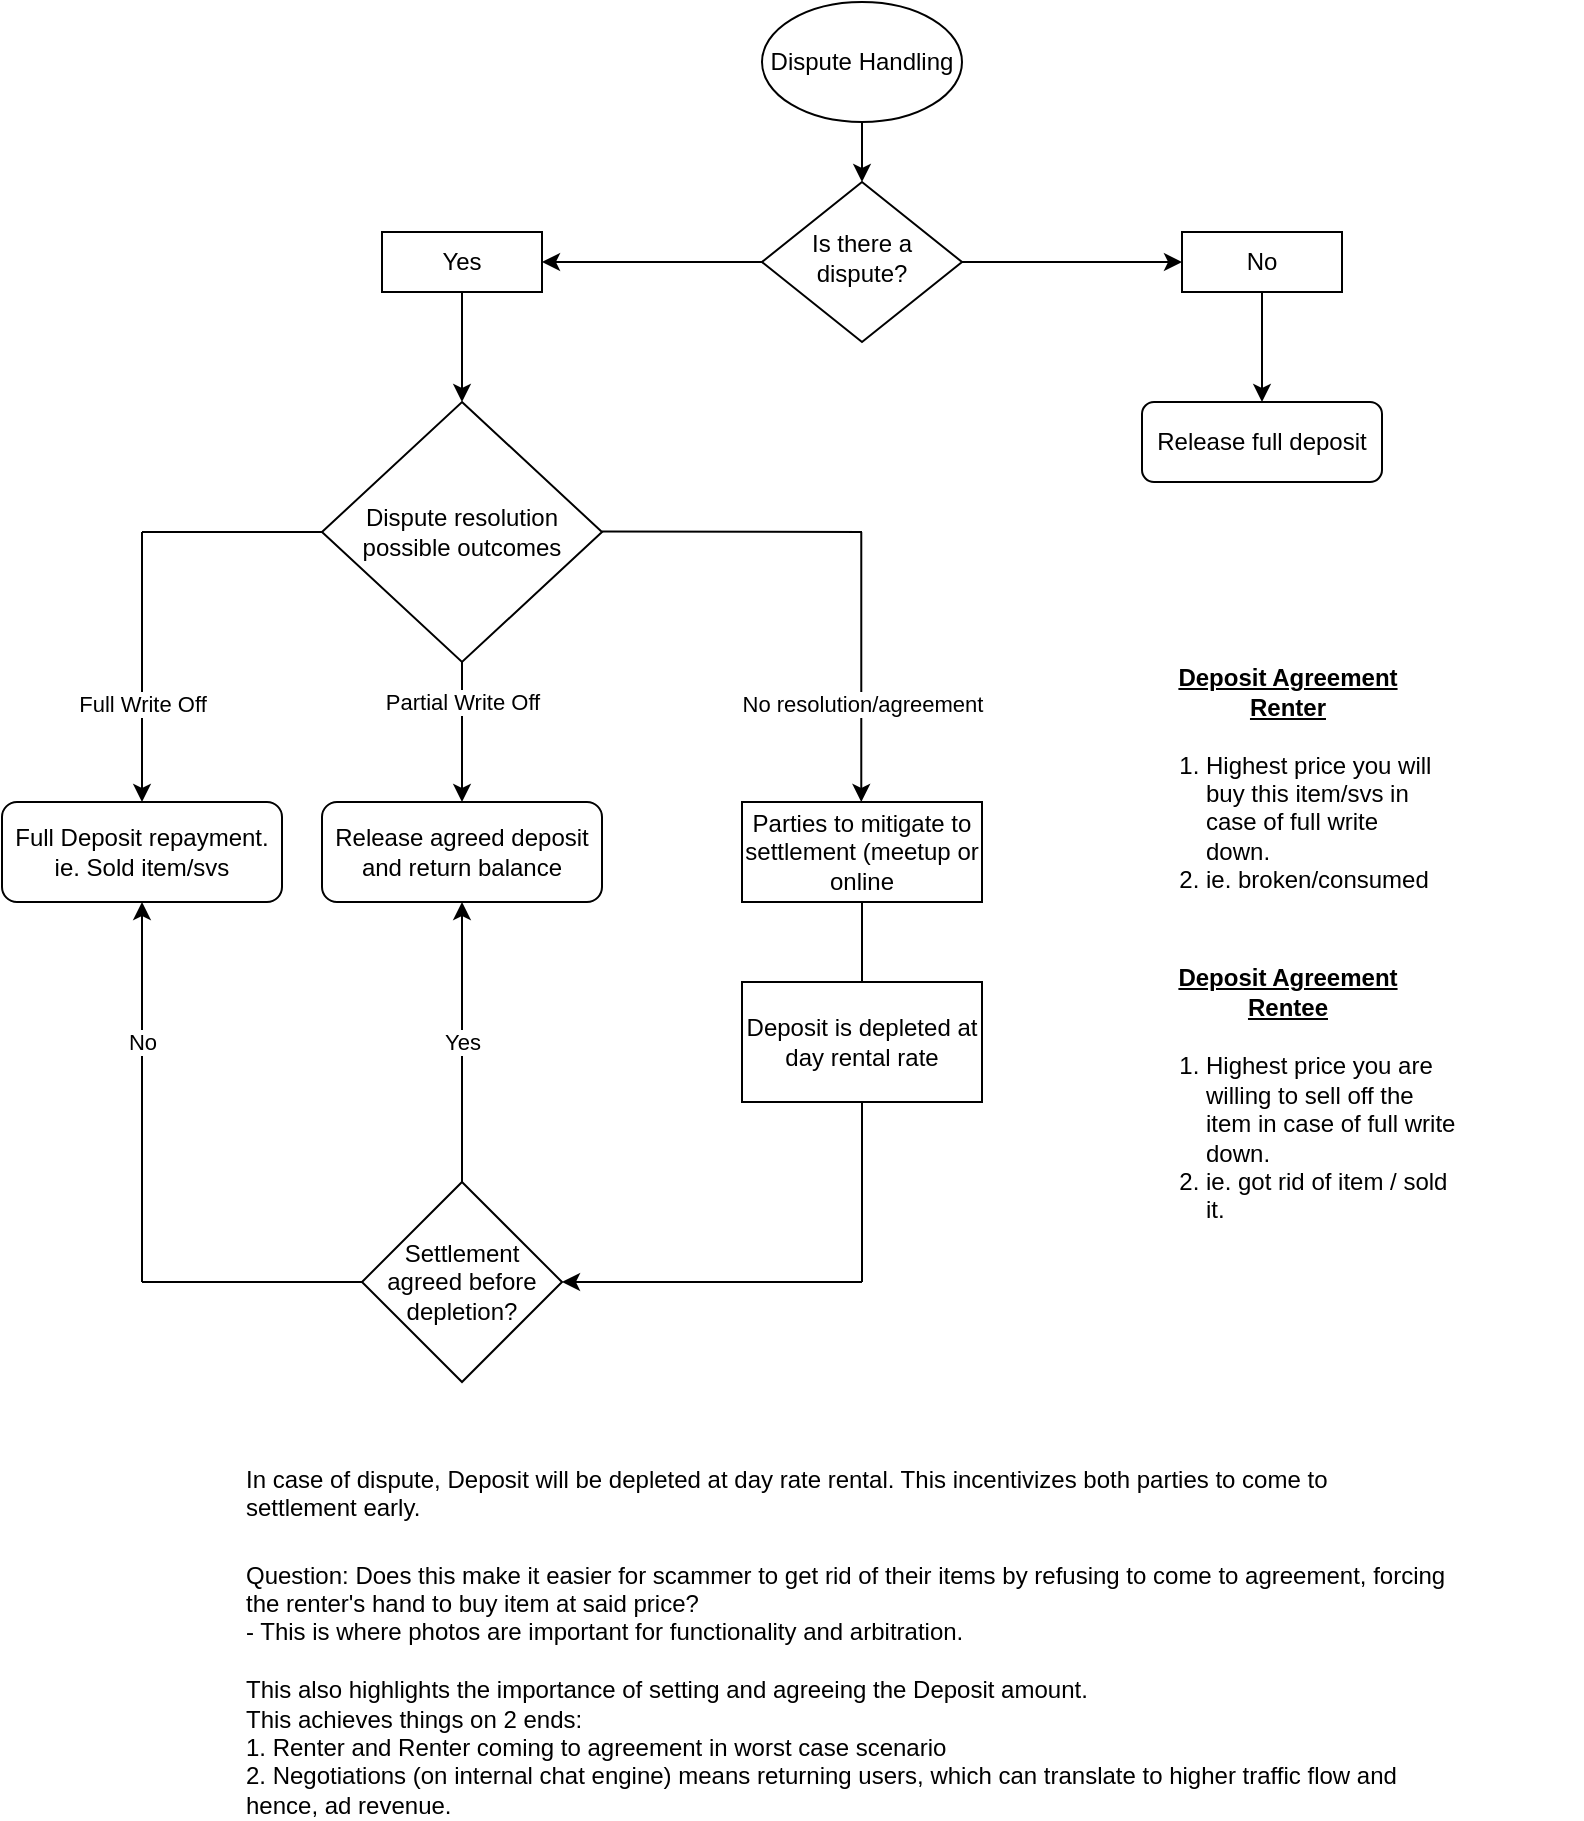 <mxfile version="22.1.21" type="github">
  <diagram id="C5RBs43oDa-KdzZeNtuy" name="Page-1">
    <mxGraphModel dx="1194" dy="606" grid="1" gridSize="10" guides="1" tooltips="1" connect="1" arrows="1" fold="1" page="1" pageScale="1" pageWidth="827" pageHeight="1169" math="0" shadow="0">
      <root>
        <mxCell id="WIyWlLk6GJQsqaUBKTNV-0" />
        <mxCell id="WIyWlLk6GJQsqaUBKTNV-1" parent="WIyWlLk6GJQsqaUBKTNV-0" />
        <mxCell id="WIyWlLk6GJQsqaUBKTNV-6" value="Is there a dispute?" style="rhombus;whiteSpace=wrap;html=1;shadow=0;fontFamily=Helvetica;fontSize=12;align=center;strokeWidth=1;spacing=6;spacingTop=-4;" parent="WIyWlLk6GJQsqaUBKTNV-1" vertex="1">
          <mxGeometry x="390" y="90" width="100" height="80" as="geometry" />
        </mxCell>
        <mxCell id="WIyWlLk6GJQsqaUBKTNV-7" value="Release full deposit" style="rounded=1;whiteSpace=wrap;html=1;fontSize=12;glass=0;strokeWidth=1;shadow=0;" parent="WIyWlLk6GJQsqaUBKTNV-1" vertex="1">
          <mxGeometry x="580" y="200" width="120" height="40" as="geometry" />
        </mxCell>
        <mxCell id="jbOAAi3hwFv8AgqYMutM-2" value="Yes" style="rounded=0;whiteSpace=wrap;html=1;" parent="WIyWlLk6GJQsqaUBKTNV-1" vertex="1">
          <mxGeometry x="200" y="115" width="80" height="30" as="geometry" />
        </mxCell>
        <mxCell id="jbOAAi3hwFv8AgqYMutM-4" value="No" style="rounded=0;whiteSpace=wrap;html=1;" parent="WIyWlLk6GJQsqaUBKTNV-1" vertex="1">
          <mxGeometry x="600" y="115" width="80" height="30" as="geometry" />
        </mxCell>
        <mxCell id="jbOAAi3hwFv8AgqYMutM-5" value="" style="endArrow=classic;html=1;rounded=0;" parent="WIyWlLk6GJQsqaUBKTNV-1" edge="1">
          <mxGeometry width="50" height="50" relative="1" as="geometry">
            <mxPoint x="440" y="50" as="sourcePoint" />
            <mxPoint x="440" y="90" as="targetPoint" />
          </mxGeometry>
        </mxCell>
        <mxCell id="jbOAAi3hwFv8AgqYMutM-6" value="" style="endArrow=classic;html=1;rounded=0;exitX=0;exitY=0.5;exitDx=0;exitDy=0;entryX=1;entryY=0.5;entryDx=0;entryDy=0;" parent="WIyWlLk6GJQsqaUBKTNV-1" source="WIyWlLk6GJQsqaUBKTNV-6" target="jbOAAi3hwFv8AgqYMutM-2" edge="1">
          <mxGeometry width="50" height="50" relative="1" as="geometry">
            <mxPoint x="390" y="340" as="sourcePoint" />
            <mxPoint x="440" y="290" as="targetPoint" />
          </mxGeometry>
        </mxCell>
        <mxCell id="jbOAAi3hwFv8AgqYMutM-7" value="" style="endArrow=classic;html=1;rounded=0;exitX=1;exitY=0.5;exitDx=0;exitDy=0;entryX=0;entryY=0.5;entryDx=0;entryDy=0;" parent="WIyWlLk6GJQsqaUBKTNV-1" source="WIyWlLk6GJQsqaUBKTNV-6" target="jbOAAi3hwFv8AgqYMutM-4" edge="1">
          <mxGeometry width="50" height="50" relative="1" as="geometry">
            <mxPoint x="390" y="340" as="sourcePoint" />
            <mxPoint x="440" y="290" as="targetPoint" />
          </mxGeometry>
        </mxCell>
        <mxCell id="jbOAAi3hwFv8AgqYMutM-8" value="" style="endArrow=classic;html=1;rounded=0;exitX=0.5;exitY=1;exitDx=0;exitDy=0;entryX=0.5;entryY=0;entryDx=0;entryDy=0;" parent="WIyWlLk6GJQsqaUBKTNV-1" source="jbOAAi3hwFv8AgqYMutM-4" target="WIyWlLk6GJQsqaUBKTNV-7" edge="1">
          <mxGeometry width="50" height="50" relative="1" as="geometry">
            <mxPoint x="390" y="340" as="sourcePoint" />
            <mxPoint x="440" y="290" as="targetPoint" />
          </mxGeometry>
        </mxCell>
        <mxCell id="jbOAAi3hwFv8AgqYMutM-9" value="Dispute resolution possible outcomes" style="rhombus;whiteSpace=wrap;html=1;" parent="WIyWlLk6GJQsqaUBKTNV-1" vertex="1">
          <mxGeometry x="170" y="200" width="140" height="130" as="geometry" />
        </mxCell>
        <mxCell id="jbOAAi3hwFv8AgqYMutM-10" value="" style="endArrow=classic;html=1;rounded=0;exitX=0.5;exitY=1;exitDx=0;exitDy=0;entryX=0.5;entryY=0;entryDx=0;entryDy=0;" parent="WIyWlLk6GJQsqaUBKTNV-1" source="jbOAAi3hwFv8AgqYMutM-2" target="jbOAAi3hwFv8AgqYMutM-9" edge="1">
          <mxGeometry width="50" height="50" relative="1" as="geometry">
            <mxPoint x="390" y="340" as="sourcePoint" />
            <mxPoint x="440" y="290" as="targetPoint" />
          </mxGeometry>
        </mxCell>
        <mxCell id="jbOAAi3hwFv8AgqYMutM-11" value="" style="endArrow=none;html=1;rounded=0;exitX=0;exitY=0.5;exitDx=0;exitDy=0;" parent="WIyWlLk6GJQsqaUBKTNV-1" source="jbOAAi3hwFv8AgqYMutM-9" edge="1">
          <mxGeometry width="50" height="50" relative="1" as="geometry">
            <mxPoint x="390" y="340" as="sourcePoint" />
            <mxPoint x="80" y="265" as="targetPoint" />
          </mxGeometry>
        </mxCell>
        <mxCell id="jbOAAi3hwFv8AgqYMutM-14" value="" style="endArrow=classic;html=1;rounded=0;" parent="WIyWlLk6GJQsqaUBKTNV-1" edge="1">
          <mxGeometry relative="1" as="geometry">
            <mxPoint x="80" y="265" as="sourcePoint" />
            <mxPoint x="80" y="400" as="targetPoint" />
          </mxGeometry>
        </mxCell>
        <mxCell id="jbOAAi3hwFv8AgqYMutM-15" value="Full Write Off" style="edgeLabel;resizable=0;html=1;align=center;verticalAlign=middle;" parent="jbOAAi3hwFv8AgqYMutM-14" connectable="0" vertex="1">
          <mxGeometry relative="1" as="geometry">
            <mxPoint y="18" as="offset" />
          </mxGeometry>
        </mxCell>
        <mxCell id="jbOAAi3hwFv8AgqYMutM-16" value="" style="endArrow=classic;html=1;rounded=0;exitX=0.5;exitY=1;exitDx=0;exitDy=0;entryX=0.5;entryY=0;entryDx=0;entryDy=0;" parent="WIyWlLk6GJQsqaUBKTNV-1" source="jbOAAi3hwFv8AgqYMutM-9" target="jbOAAi3hwFv8AgqYMutM-23" edge="1">
          <mxGeometry relative="1" as="geometry">
            <mxPoint x="120" y="300" as="sourcePoint" />
            <mxPoint x="240" y="400" as="targetPoint" />
          </mxGeometry>
        </mxCell>
        <mxCell id="jbOAAi3hwFv8AgqYMutM-17" value="Partial Write Off" style="edgeLabel;resizable=0;html=1;align=center;verticalAlign=middle;" parent="jbOAAi3hwFv8AgqYMutM-16" connectable="0" vertex="1">
          <mxGeometry relative="1" as="geometry">
            <mxPoint y="-15" as="offset" />
          </mxGeometry>
        </mxCell>
        <mxCell id="jbOAAi3hwFv8AgqYMutM-18" value="" style="endArrow=none;html=1;rounded=0;" parent="WIyWlLk6GJQsqaUBKTNV-1" edge="1">
          <mxGeometry width="50" height="50" relative="1" as="geometry">
            <mxPoint x="440" y="265" as="sourcePoint" />
            <mxPoint x="310" y="264.75" as="targetPoint" />
          </mxGeometry>
        </mxCell>
        <mxCell id="jbOAAi3hwFv8AgqYMutM-19" value="" style="endArrow=classic;html=1;rounded=0;" parent="WIyWlLk6GJQsqaUBKTNV-1" edge="1">
          <mxGeometry relative="1" as="geometry">
            <mxPoint x="439.64" y="265" as="sourcePoint" />
            <mxPoint x="439.64" y="400" as="targetPoint" />
          </mxGeometry>
        </mxCell>
        <mxCell id="jbOAAi3hwFv8AgqYMutM-20" value="No resolution/agreement" style="edgeLabel;resizable=0;html=1;align=center;verticalAlign=middle;" parent="jbOAAi3hwFv8AgqYMutM-19" connectable="0" vertex="1">
          <mxGeometry relative="1" as="geometry">
            <mxPoint y="18" as="offset" />
          </mxGeometry>
        </mxCell>
        <mxCell id="jbOAAi3hwFv8AgqYMutM-21" value="Full Deposit repayment.&lt;br&gt;ie. Sold item/svs" style="rounded=1;whiteSpace=wrap;html=1;fontSize=12;glass=0;strokeWidth=1;shadow=0;" parent="WIyWlLk6GJQsqaUBKTNV-1" vertex="1">
          <mxGeometry x="10" y="400" width="140" height="50" as="geometry" />
        </mxCell>
        <mxCell id="jbOAAi3hwFv8AgqYMutM-23" value="Release agreed deposit and return balance" style="rounded=1;whiteSpace=wrap;html=1;fontSize=12;glass=0;strokeWidth=1;shadow=0;" parent="WIyWlLk6GJQsqaUBKTNV-1" vertex="1">
          <mxGeometry x="170" y="400" width="140" height="50" as="geometry" />
        </mxCell>
        <mxCell id="jbOAAi3hwFv8AgqYMutM-24" value="Parties to mitigate to settlement (meetup or online" style="rounded=0;whiteSpace=wrap;html=1;" parent="WIyWlLk6GJQsqaUBKTNV-1" vertex="1">
          <mxGeometry x="380" y="400" width="120" height="50" as="geometry" />
        </mxCell>
        <mxCell id="jbOAAi3hwFv8AgqYMutM-42" value="Settlement agreed before depletion?" style="rhombus;whiteSpace=wrap;html=1;" parent="WIyWlLk6GJQsqaUBKTNV-1" vertex="1">
          <mxGeometry x="190" y="590" width="100" height="100" as="geometry" />
        </mxCell>
        <mxCell id="jbOAAi3hwFv8AgqYMutM-48" value="" style="endArrow=classic;html=1;rounded=0;entryX=1;entryY=0.5;entryDx=0;entryDy=0;" parent="WIyWlLk6GJQsqaUBKTNV-1" target="jbOAAi3hwFv8AgqYMutM-42" edge="1">
          <mxGeometry width="50" height="50" relative="1" as="geometry">
            <mxPoint x="440" y="640" as="sourcePoint" />
            <mxPoint x="330" y="480" as="targetPoint" />
          </mxGeometry>
        </mxCell>
        <mxCell id="jbOAAi3hwFv8AgqYMutM-49" value="" style="endArrow=classic;html=1;rounded=0;exitX=0.5;exitY=0;exitDx=0;exitDy=0;entryX=0.5;entryY=1;entryDx=0;entryDy=0;" parent="WIyWlLk6GJQsqaUBKTNV-1" source="jbOAAi3hwFv8AgqYMutM-42" target="jbOAAi3hwFv8AgqYMutM-23" edge="1">
          <mxGeometry relative="1" as="geometry">
            <mxPoint x="250" y="500" as="sourcePoint" />
            <mxPoint x="350" y="500" as="targetPoint" />
          </mxGeometry>
        </mxCell>
        <mxCell id="jbOAAi3hwFv8AgqYMutM-50" value="Yes" style="edgeLabel;resizable=0;html=1;align=center;verticalAlign=middle;" parent="jbOAAi3hwFv8AgqYMutM-49" connectable="0" vertex="1">
          <mxGeometry relative="1" as="geometry" />
        </mxCell>
        <mxCell id="jbOAAi3hwFv8AgqYMutM-51" value="" style="endArrow=classic;html=1;rounded=0;entryX=0.5;entryY=1;entryDx=0;entryDy=0;" parent="WIyWlLk6GJQsqaUBKTNV-1" target="jbOAAi3hwFv8AgqYMutM-21" edge="1">
          <mxGeometry relative="1" as="geometry">
            <mxPoint x="80" y="640" as="sourcePoint" />
            <mxPoint x="350" y="500" as="targetPoint" />
          </mxGeometry>
        </mxCell>
        <mxCell id="jbOAAi3hwFv8AgqYMutM-52" value="No" style="edgeLabel;resizable=0;html=1;align=center;verticalAlign=middle;" parent="jbOAAi3hwFv8AgqYMutM-51" connectable="0" vertex="1">
          <mxGeometry relative="1" as="geometry">
            <mxPoint y="-25" as="offset" />
          </mxGeometry>
        </mxCell>
        <mxCell id="jbOAAi3hwFv8AgqYMutM-54" value="" style="endArrow=none;html=1;rounded=0;entryX=0;entryY=0.5;entryDx=0;entryDy=0;" parent="WIyWlLk6GJQsqaUBKTNV-1" target="jbOAAi3hwFv8AgqYMutM-42" edge="1">
          <mxGeometry width="50" height="50" relative="1" as="geometry">
            <mxPoint x="80" y="640" as="sourcePoint" />
            <mxPoint x="330" y="480" as="targetPoint" />
          </mxGeometry>
        </mxCell>
        <mxCell id="jbOAAi3hwFv8AgqYMutM-55" value="Deposit is depleted at day rental rate" style="rounded=0;whiteSpace=wrap;html=1;" parent="WIyWlLk6GJQsqaUBKTNV-1" vertex="1">
          <mxGeometry x="380" y="490" width="120" height="60" as="geometry" />
        </mxCell>
        <mxCell id="jbOAAi3hwFv8AgqYMutM-56" value="" style="endArrow=none;html=1;rounded=0;exitX=0.5;exitY=1;exitDx=0;exitDy=0;entryX=0.5;entryY=0;entryDx=0;entryDy=0;" parent="WIyWlLk6GJQsqaUBKTNV-1" source="jbOAAi3hwFv8AgqYMutM-24" target="jbOAAi3hwFv8AgqYMutM-55" edge="1">
          <mxGeometry width="50" height="50" relative="1" as="geometry">
            <mxPoint x="440" y="400" as="sourcePoint" />
            <mxPoint x="490" y="350" as="targetPoint" />
          </mxGeometry>
        </mxCell>
        <mxCell id="jbOAAi3hwFv8AgqYMutM-57" value="" style="endArrow=none;html=1;rounded=0;exitX=0.5;exitY=1;exitDx=0;exitDy=0;" parent="WIyWlLk6GJQsqaUBKTNV-1" source="jbOAAi3hwFv8AgqYMutM-55" edge="1">
          <mxGeometry width="50" height="50" relative="1" as="geometry">
            <mxPoint x="440" y="400" as="sourcePoint" />
            <mxPoint x="440" y="640" as="targetPoint" />
          </mxGeometry>
        </mxCell>
        <mxCell id="jbOAAi3hwFv8AgqYMutM-64" value="" style="group" parent="WIyWlLk6GJQsqaUBKTNV-1" vertex="1" connectable="0">
          <mxGeometry x="570" y="310" width="230" height="340" as="geometry" />
        </mxCell>
        <mxCell id="jbOAAi3hwFv8AgqYMutM-59" value="Deposit Agreement&lt;br&gt;Renter" style="text;strokeColor=none;fillColor=none;html=1;whiteSpace=wrap;verticalAlign=middle;overflow=hidden;fontStyle=5;align=center;" parent="jbOAAi3hwFv8AgqYMutM-64" vertex="1">
          <mxGeometry x="7.5" width="150" height="70" as="geometry" />
        </mxCell>
        <mxCell id="jbOAAi3hwFv8AgqYMutM-60" value="Deposit Agreement&lt;br&gt;Rentee" style="text;strokeColor=none;fillColor=none;html=1;whiteSpace=wrap;verticalAlign=middle;overflow=hidden;fontStyle=5;align=center;" parent="jbOAAi3hwFv8AgqYMutM-64" vertex="1">
          <mxGeometry x="7.5" y="150" width="150" height="70" as="geometry" />
        </mxCell>
        <mxCell id="jbOAAi3hwFv8AgqYMutM-62" value="&lt;ol&gt;&lt;li&gt;Highest price you will buy this item/svs in case of full write down.&amp;nbsp;&lt;/li&gt;&lt;li&gt;ie. broken/consumed&lt;/li&gt;&lt;/ol&gt;" style="text;strokeColor=none;fillColor=none;html=1;whiteSpace=wrap;verticalAlign=middle;overflow=hidden;" parent="jbOAAi3hwFv8AgqYMutM-64" vertex="1">
          <mxGeometry y="20" width="165" height="160" as="geometry" />
        </mxCell>
        <mxCell id="jbOAAi3hwFv8AgqYMutM-63" value="&lt;ol&gt;&lt;li&gt;Highest price you are willing to sell off the item in case of full write down.&lt;/li&gt;&lt;li&gt;ie. got rid of item / sold it.&lt;/li&gt;&lt;/ol&gt;" style="text;strokeColor=none;fillColor=none;html=1;whiteSpace=wrap;verticalAlign=middle;overflow=hidden;" parent="jbOAAi3hwFv8AgqYMutM-64" vertex="1">
          <mxGeometry y="175" width="167.5" height="165" as="geometry" />
        </mxCell>
        <mxCell id="jbOAAi3hwFv8AgqYMutM-66" value="In case of dispute, Deposit will be depleted at day rate rental. This incentivizes both parties to come to settlement&amp;nbsp;early.&lt;p style=&quot;margin: 0px; font-variant-numeric: normal; font-variant-east-asian: normal; font-variant-alternates: normal; font-kerning: auto; font-optical-sizing: auto; font-feature-settings: normal; font-variation-settings: normal; font-variant-position: normal; font-stretch: normal; font-size: 13px; line-height: normal; font-family: &amp;quot;Helvetica Neue&amp;quot;; min-height: 15px;&quot; class=&quot;p2&quot;&gt;&lt;br&gt;&lt;/p&gt;Question: Does this make it easier for scammer to get rid of their items by refusing to come to agreement, forcing the renter&#39;s hand to buy item at said price?&lt;br&gt;- This is where photos are important for functionality and arbitration.&lt;br&gt;&amp;nbsp;&lt;br&gt;This also highlights the importance of setting and agreeing the Deposit amount.&amp;nbsp;&lt;br&gt;This achieves things on 2 ends:&lt;br&gt;1. Renter and Renter coming to agreement in worst case scenario&lt;br&gt;2. Negotiations (on internal chat engine) means returning users, which can translate to higher traffic flow and hence, ad revenue." style="text;html=1;strokeColor=none;fillColor=none;align=left;verticalAlign=middle;whiteSpace=wrap;rounded=0;" parent="WIyWlLk6GJQsqaUBKTNV-1" vertex="1">
          <mxGeometry x="130" y="750" width="610" height="140" as="geometry" />
        </mxCell>
        <mxCell id="TJOGVVRYHEbLn0Pwdq9O-1" value="Dispute Handling" style="ellipse;whiteSpace=wrap;html=1;" vertex="1" parent="WIyWlLk6GJQsqaUBKTNV-1">
          <mxGeometry x="390" width="100" height="60" as="geometry" />
        </mxCell>
      </root>
    </mxGraphModel>
  </diagram>
</mxfile>
